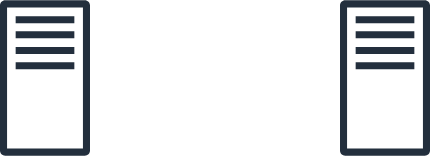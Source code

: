 <mxfile version="24.0.7" type="github">
  <diagram name="Page-1" id="QtfEjkOtpLFMkZAzNLs4">
    <mxGraphModel dx="1434" dy="780" grid="1" gridSize="10" guides="1" tooltips="1" connect="1" arrows="1" fold="1" page="1" pageScale="1" pageWidth="850" pageHeight="1100" math="0" shadow="0">
      <root>
        <mxCell id="0" />
        <mxCell id="1" parent="0" />
        <mxCell id="HxvYnMOF_ba8woNKWuBM-1" value="" style="sketch=0;outlineConnect=0;fontColor=#232F3E;gradientColor=none;fillColor=#232F3D;strokeColor=none;dashed=0;verticalLabelPosition=bottom;verticalAlign=top;align=center;html=1;fontSize=12;fontStyle=0;aspect=fixed;pointerEvents=1;shape=mxgraph.aws4.traditional_server;" vertex="1" parent="1">
          <mxGeometry x="300" y="120" width="45" height="78" as="geometry" />
        </mxCell>
        <mxCell id="HxvYnMOF_ba8woNKWuBM-2" value="" style="sketch=0;outlineConnect=0;fontColor=#232F3E;gradientColor=none;fillColor=#232F3D;strokeColor=none;dashed=0;verticalLabelPosition=bottom;verticalAlign=top;align=center;html=1;fontSize=12;fontStyle=0;aspect=fixed;pointerEvents=1;shape=mxgraph.aws4.traditional_server;" vertex="1" parent="1">
          <mxGeometry x="470" y="120" width="45" height="78" as="geometry" />
        </mxCell>
      </root>
    </mxGraphModel>
  </diagram>
</mxfile>
